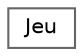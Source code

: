 digraph "Graphical Class Hierarchy"
{
 // LATEX_PDF_SIZE
  bgcolor="transparent";
  edge [fontname=Helvetica,fontsize=10,labelfontname=Helvetica,labelfontsize=10];
  node [fontname=Helvetica,fontsize=10,shape=box,height=0.2,width=0.4];
  rankdir="LR";
  Node0 [id="Node000000",label="Jeu",height=0.2,width=0.4,color="grey40", fillcolor="white", style="filled",URL="$classJeu.html",tooltip="Handles the main game logic and state transitions."];
}
